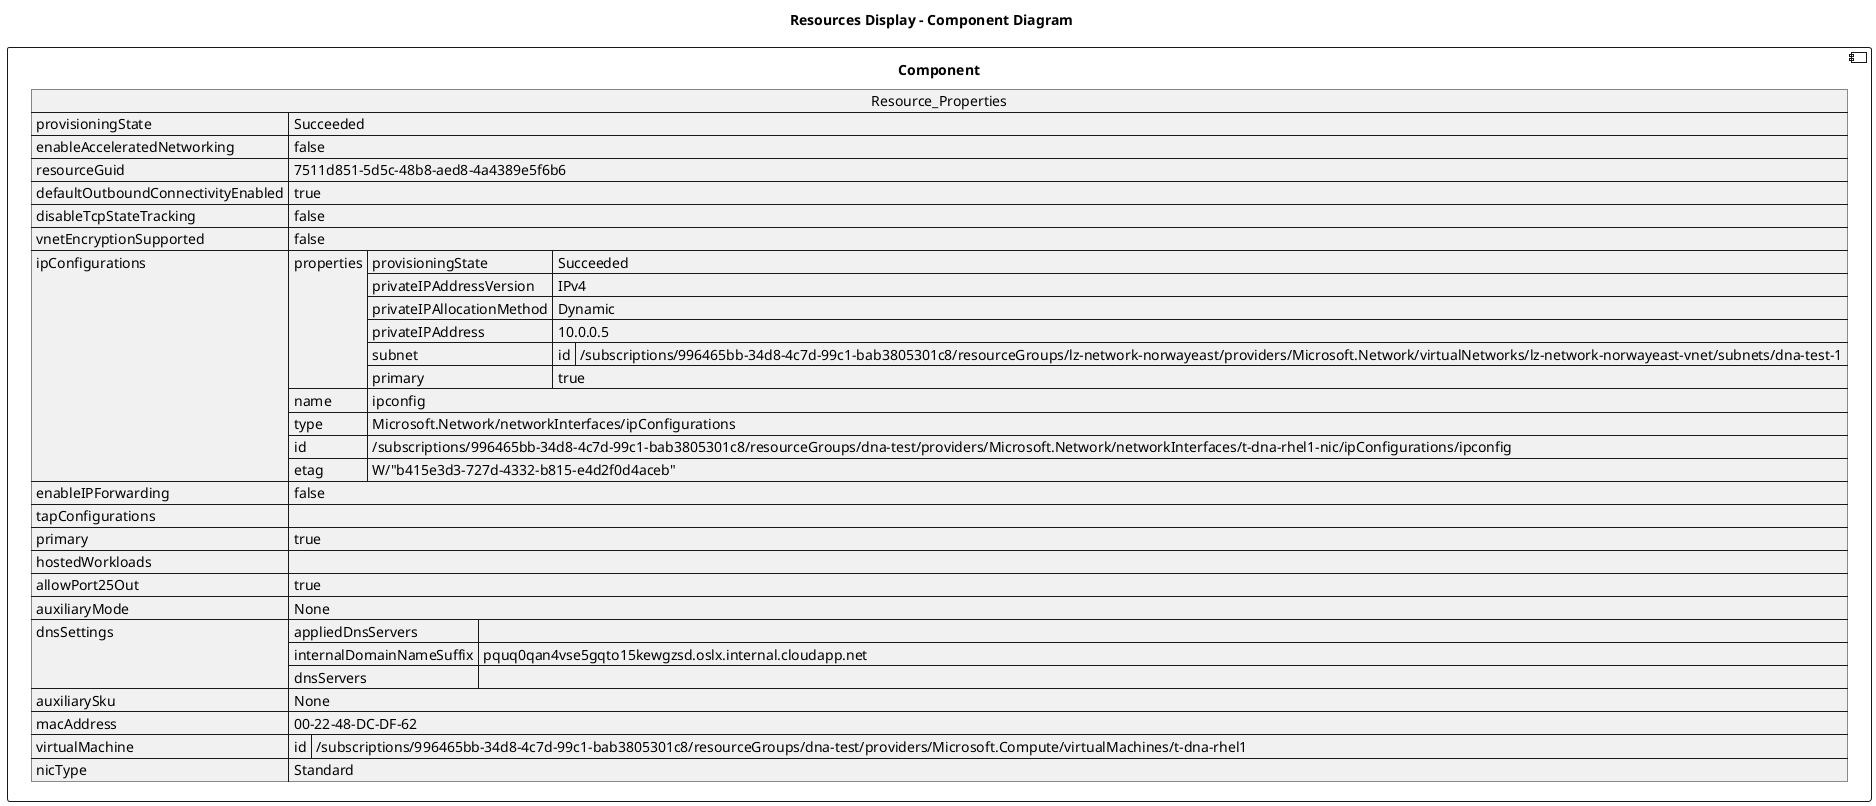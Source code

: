 @startuml

title Resources Display - Component Diagram

component Component {

json  Resource_Properties {
  "provisioningState": "Succeeded",
  "enableAcceleratedNetworking": false,
  "resourceGuid": "7511d851-5d5c-48b8-aed8-4a4389e5f6b6",
  "defaultOutboundConnectivityEnabled": true,
  "disableTcpStateTracking": false,
  "vnetEncryptionSupported": false,
  "ipConfigurations": [
    {
      "properties": {
        "provisioningState": "Succeeded",
        "privateIPAddressVersion": "IPv4",
        "privateIPAllocationMethod": "Dynamic",
        "privateIPAddress": "10.0.0.5",
        "subnet": {
          "id": "/subscriptions/996465bb-34d8-4c7d-99c1-bab3805301c8/resourceGroups/lz-network-norwayeast/providers/Microsoft.Network/virtualNetworks/lz-network-norwayeast-vnet/subnets/dna-test-1"
        },
        "primary": true
      },
      "name": "ipconfig",
      "type": "Microsoft.Network/networkInterfaces/ipConfigurations",
      "id": "/subscriptions/996465bb-34d8-4c7d-99c1-bab3805301c8/resourceGroups/dna-test/providers/Microsoft.Network/networkInterfaces/t-dna-rhel1-nic/ipConfigurations/ipconfig",
      "etag": "W/\"b415e3d3-727d-4332-b815-e4d2f0d4aceb\""
    }
  ],
  "enableIPForwarding": false,
  "tapConfigurations": [],
  "primary": true,
  "hostedWorkloads": [],
  "allowPort25Out": true,
  "auxiliaryMode": "None",
  "dnsSettings": {
    "appliedDnsServers": [],
    "internalDomainNameSuffix": "pquq0qan4vse5gqto15kewgzsd.oslx.internal.cloudapp.net",
    "dnsServers": []
  },
  "auxiliarySku": "None",
  "macAddress": "00-22-48-DC-DF-62",
  "virtualMachine": {
    "id": "/subscriptions/996465bb-34d8-4c7d-99c1-bab3805301c8/resourceGroups/dna-test/providers/Microsoft.Compute/virtualMachines/t-dna-rhel1"
  },
  "nicType": "Standard"
}
}
@enduml
